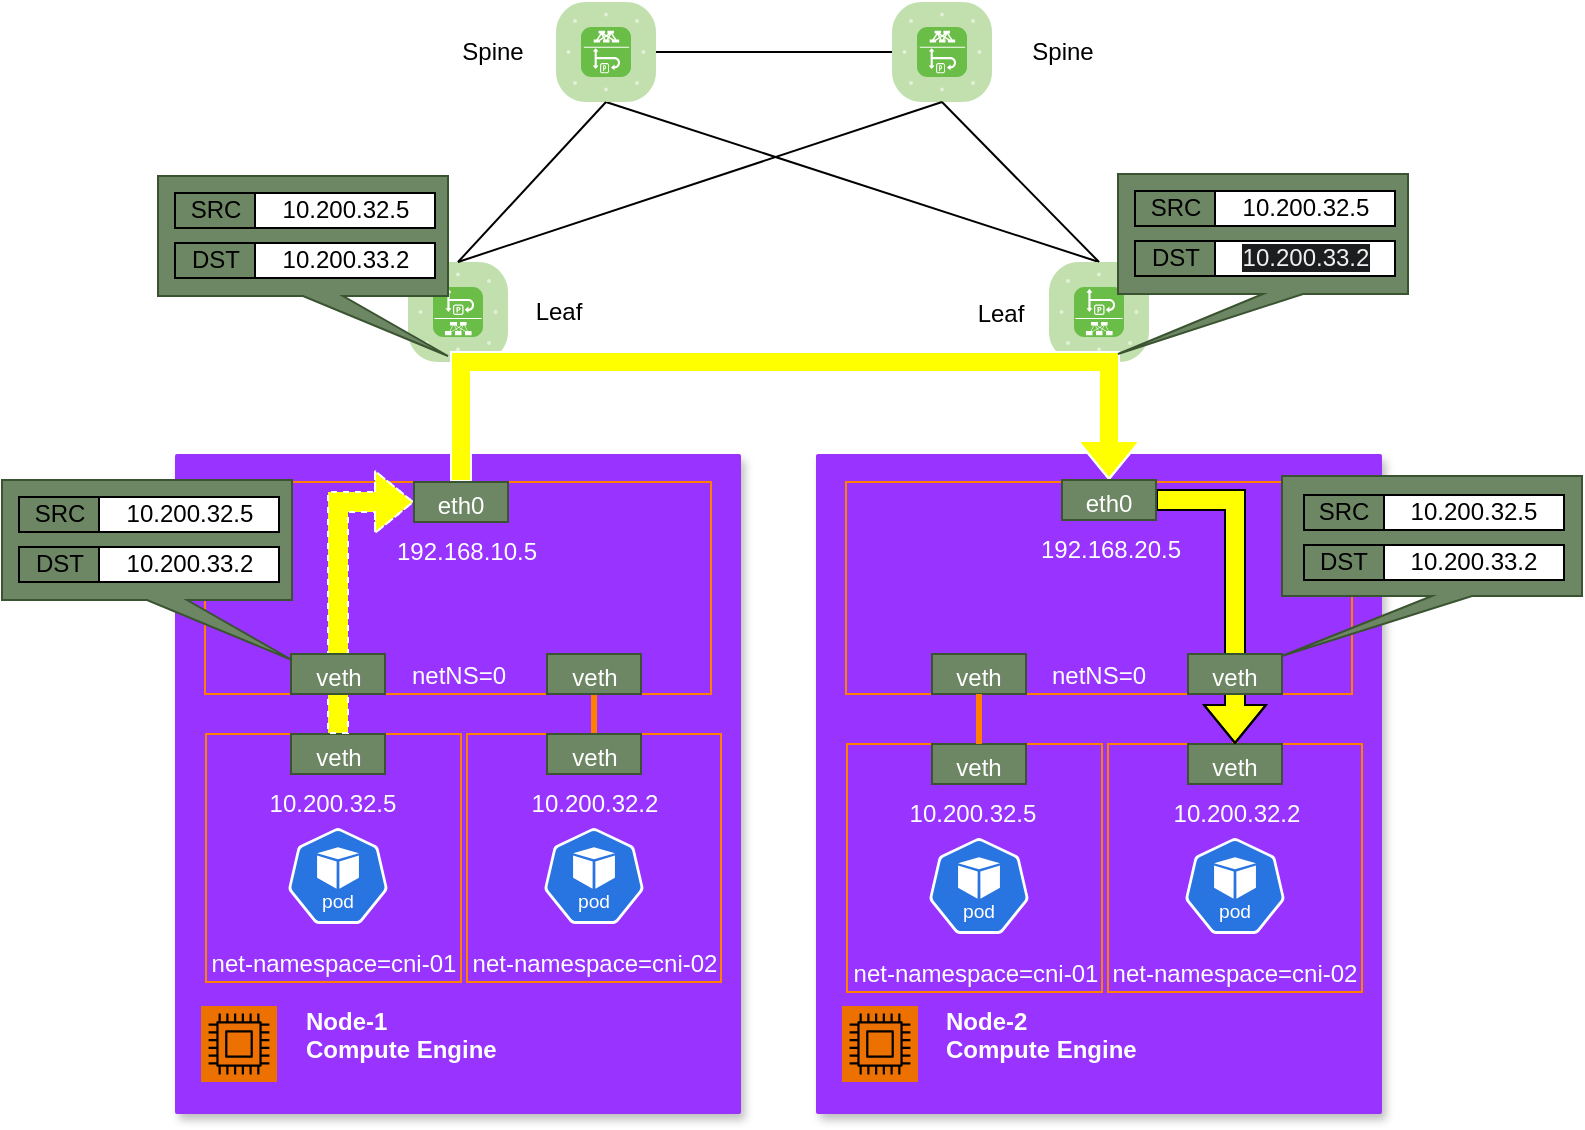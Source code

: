 <mxfile version="24.4.8" type="device">
  <diagram name="Page-1" id="EDOHpvj1QvBbbYQuMsdA">
    <mxGraphModel dx="1185" dy="1785" grid="1" gridSize="10" guides="1" tooltips="1" connect="1" arrows="1" fold="1" page="1" pageScale="1" pageWidth="850" pageHeight="1100" math="0" shadow="0">
      <root>
        <mxCell id="0" />
        <mxCell id="1" parent="0" />
        <mxCell id="nOk6LsAhlCukb59VjgZn-1" value="" style="strokeColor=none;shadow=1;strokeWidth=1;rounded=1;absoluteArcSize=1;arcSize=2;movable=1;resizable=1;rotatable=1;deletable=1;editable=1;locked=0;connectable=1;container=0;fillColor=#9933FF;" parent="1" vertex="1">
          <mxGeometry x="156.5" y="186" width="283" height="330" as="geometry" />
        </mxCell>
        <mxCell id="nOk6LsAhlCukb59VjgZn-46" style="edgeStyle=orthogonalEdgeStyle;rounded=0;orthogonalLoop=1;jettySize=auto;html=1;exitX=0.5;exitY=0;exitDx=0;exitDy=0;strokeColor=#FF8000;endArrow=none;endFill=0;strokeWidth=3;" parent="1" source="nOk6LsAhlCukb59VjgZn-45" target="nOk6LsAhlCukb59VjgZn-39" edge="1">
          <mxGeometry relative="1" as="geometry" />
        </mxCell>
        <mxCell id="nOk6LsAhlCukb59VjgZn-2" value="&lt;font color=&quot;#ffffff&quot;&gt;&lt;span style=&quot;text-wrap: nowrap;&quot;&gt;Node-1&lt;/span&gt;&lt;br style=&quot;forced-color-adjust: none; font-family: Helvetica; font-size: 12px; font-style: normal; font-variant-ligatures: normal; font-variant-caps: normal; letter-spacing: normal; orphans: 2; text-align: left; text-indent: 0px; text-transform: none; widows: 2; word-spacing: 0px; -webkit-text-stroke-width: 0px; white-space: nowrap; text-decoration-thickness: initial; text-decoration-style: initial; text-decoration-color: initial;&quot;&gt;&lt;span style=&quot;font-family: Helvetica; font-size: 12px; font-style: normal; font-variant-ligatures: normal; font-variant-caps: normal; letter-spacing: normal; orphans: 2; text-align: left; text-indent: 0px; text-transform: none; widows: 2; word-spacing: 0px; -webkit-text-stroke-width: 0px; white-space: nowrap; text-decoration-thickness: initial; text-decoration-style: initial; text-decoration-color: initial; float: none; display: inline !important;&quot;&gt;Compute Engine&lt;/span&gt;&lt;/font&gt;" style="text;whiteSpace=wrap;html=1;fontStyle=1" parent="1" vertex="1">
          <mxGeometry x="219.5" y="456" width="120" height="50" as="geometry" />
        </mxCell>
        <mxCell id="nOk6LsAhlCukb59VjgZn-3" value="" style="sketch=0;points=[[0,0,0],[0.25,0,0],[0.5,0,0],[0.75,0,0],[1,0,0],[0,1,0],[0.25,1,0],[0.5,1,0],[0.75,1,0],[1,1,0],[0,0.25,0],[0,0.5,0],[0,0.75,0],[1,0.25,0],[1,0.5,0],[1,0.75,0]];outlineConnect=0;fontColor=#232F3E;fillColor=#ED7100;strokeColor=none;dashed=0;verticalLabelPosition=bottom;verticalAlign=top;align=center;html=1;fontSize=12;fontStyle=0;aspect=fixed;shape=mxgraph.aws4.resourceIcon;resIcon=mxgraph.aws4.compute;" parent="1" vertex="1">
          <mxGeometry x="169.5" y="462" width="38" height="38" as="geometry" />
        </mxCell>
        <mxCell id="nOk6LsAhlCukb59VjgZn-23" value="&lt;font color=&quot;#ffffff&quot;&gt;netNS=0&lt;/font&gt;" style="outlineConnect=0;gradientColor=none;html=1;whiteSpace=wrap;fontSize=12;fontStyle=0;strokeColor=#FF8000;fillColor=none;verticalAlign=bottom;align=center;fontColor=#879196;spacingTop=3;" parent="1" vertex="1">
          <mxGeometry x="171.5" y="200" width="253" height="106" as="geometry" />
        </mxCell>
        <mxCell id="nOk6LsAhlCukb59VjgZn-39" value="&lt;font color=&quot;#ffffff&quot;&gt;veth&lt;/font&gt;" style="outlineConnect=0;html=1;whiteSpace=wrap;fontSize=12;fontStyle=0;strokeColor=#3A5431;fillColor=#6d8764;verticalAlign=middle;align=center;spacingTop=3;fontColor=#ffffff;" parent="1" vertex="1">
          <mxGeometry x="342.5" y="286" width="47" height="20" as="geometry" />
        </mxCell>
        <mxCell id="nOk6LsAhlCukb59VjgZn-40" value="&lt;font color=&quot;#ffffff&quot;&gt;net-namespace=cni-01&lt;/font&gt;" style="outlineConnect=0;gradientColor=none;html=1;whiteSpace=wrap;fontSize=12;fontStyle=0;strokeColor=#FF8000;fillColor=none;verticalAlign=bottom;align=center;fontColor=#879196;spacingTop=3;" parent="1" vertex="1">
          <mxGeometry x="172" y="326" width="127.5" height="124" as="geometry" />
        </mxCell>
        <mxCell id="nOk6LsAhlCukb59VjgZn-29" value="" style="aspect=fixed;sketch=0;html=1;dashed=0;whitespace=wrap;verticalLabelPosition=bottom;verticalAlign=top;fillColor=#2875E2;strokeColor=#ffffff;points=[[0.005,0.63,0],[0.1,0.2,0],[0.9,0.2,0],[0.5,0,0],[0.995,0.63,0],[0.72,0.99,0],[0.5,1,0],[0.28,0.99,0]];shape=mxgraph.kubernetes.icon2;kubernetesLabel=1;prIcon=pod" parent="1" vertex="1">
          <mxGeometry x="213" y="373" width="50" height="48" as="geometry" />
        </mxCell>
        <mxCell id="nOk6LsAhlCukb59VjgZn-41" value="&lt;font color=&quot;#ffffff&quot;&gt;veth&lt;/font&gt;" style="outlineConnect=0;html=1;whiteSpace=wrap;fontSize=12;fontStyle=0;strokeColor=#3A5431;fillColor=#6d8764;verticalAlign=middle;align=center;fontColor=#ffffff;spacingTop=3;" parent="1" vertex="1">
          <mxGeometry x="214.5" y="326" width="47" height="20" as="geometry" />
        </mxCell>
        <mxCell id="nOk6LsAhlCukb59VjgZn-43" value="&lt;span style=&quot;color: rgb(255, 255, 255);&quot;&gt;net-namespace=&lt;/span&gt;&lt;span style=&quot;color: rgb(255, 255, 255);&quot;&gt;cni-02&lt;/span&gt;" style="outlineConnect=0;gradientColor=none;html=1;whiteSpace=wrap;fontSize=12;fontStyle=0;strokeColor=#FF8000;fillColor=none;verticalAlign=bottom;align=center;fontColor=#879196;spacingTop=3;" parent="1" vertex="1">
          <mxGeometry x="302.5" y="326" width="127" height="124" as="geometry" />
        </mxCell>
        <mxCell id="nOk6LsAhlCukb59VjgZn-44" value="" style="aspect=fixed;sketch=0;html=1;dashed=0;whitespace=wrap;verticalLabelPosition=bottom;verticalAlign=top;fillColor=#2875E2;strokeColor=#ffffff;points=[[0.005,0.63,0],[0.1,0.2,0],[0.9,0.2,0],[0.5,0,0],[0.995,0.63,0],[0.72,0.99,0],[0.5,1,0],[0.28,0.99,0]];shape=mxgraph.kubernetes.icon2;kubernetesLabel=1;prIcon=pod" parent="1" vertex="1">
          <mxGeometry x="341" y="373" width="50" height="48" as="geometry" />
        </mxCell>
        <mxCell id="nOk6LsAhlCukb59VjgZn-45" value="&lt;font color=&quot;#ffffff&quot;&gt;veth&lt;/font&gt;" style="outlineConnect=0;html=1;whiteSpace=wrap;fontSize=12;fontStyle=0;strokeColor=#3A5431;fillColor=#6d8764;verticalAlign=middle;align=center;fontColor=#ffffff;spacingTop=3;" parent="1" vertex="1">
          <mxGeometry x="342.5" y="326" width="47" height="20" as="geometry" />
        </mxCell>
        <mxCell id="nOk6LsAhlCukb59VjgZn-47" value="10.200.32.5" style="text;html=1;align=center;verticalAlign=middle;resizable=0;points=[];autosize=1;strokeColor=none;fillColor=none;fontColor=#FFFFFF;" parent="1" vertex="1">
          <mxGeometry x="189.5" y="346" width="90" height="30" as="geometry" />
        </mxCell>
        <mxCell id="nOk6LsAhlCukb59VjgZn-48" value="10.200.32.2" style="text;html=1;align=center;verticalAlign=middle;resizable=0;points=[];autosize=1;strokeColor=none;fillColor=none;fontColor=#FFFFFF;" parent="1" vertex="1">
          <mxGeometry x="321" y="346" width="90" height="30" as="geometry" />
        </mxCell>
        <mxCell id="nOk6LsAhlCukb59VjgZn-88" value="" style="verticalLabelPosition=bottom;sketch=0;html=1;fillColor=#6ABD46;strokeColor=#ffffff;verticalAlign=top;align=center;points=[[0.085,0.085,0],[0.915,0.085,0],[0.915,0.915,0],[0.085,0.915,0],[0.25,0,0],[0.5,0,0],[0.75,0,0],[1,0.25,0],[1,0.5,0],[1,0.75,0],[0.75,1,0],[0.5,1,0],[0.25,1,0],[0,0.75,0],[0,0.5,0],[0,0.25,0]];pointerEvents=1;shape=mxgraph.cisco_safe.compositeIcon;bgIcon=mxgraph.cisco_safe.architecture.generic_appliance;resIcon=mxgraph.cisco_safe.architecture.aci_leaf_switch;" parent="1" vertex="1">
          <mxGeometry x="273" y="90" width="50" height="50" as="geometry" />
        </mxCell>
        <mxCell id="nOk6LsAhlCukb59VjgZn-93" style="rounded=0;orthogonalLoop=1;jettySize=auto;html=1;exitX=0.5;exitY=1;exitDx=0;exitDy=0;exitPerimeter=0;endArrow=none;endFill=0;entryX=0.5;entryY=0;entryDx=0;entryDy=0;entryPerimeter=0;" parent="1" source="nOk6LsAhlCukb59VjgZn-89" target="nOk6LsAhlCukb59VjgZn-90" edge="1">
          <mxGeometry relative="1" as="geometry" />
        </mxCell>
        <mxCell id="nOk6LsAhlCukb59VjgZn-89" value="" style="verticalLabelPosition=bottom;sketch=0;html=1;fillColor=#6ABD46;strokeColor=#ffffff;verticalAlign=top;align=center;points=[[0.085,0.085,0],[0.915,0.085,0],[0.915,0.915,0],[0.085,0.915,0],[0.25,0,0],[0.5,0,0],[0.75,0,0],[1,0.25,0],[1,0.5,0],[1,0.75,0],[0.75,1,0],[0.5,1,0],[0.25,1,0],[0,0.75,0],[0,0.5,0],[0,0.25,0]];pointerEvents=1;shape=mxgraph.cisco_safe.compositeIcon;bgIcon=mxgraph.cisco_safe.architecture.generic_appliance;resIcon=mxgraph.cisco_safe.architecture.aci_spine_switch;" parent="1" vertex="1">
          <mxGeometry x="347" y="-40" width="50" height="50" as="geometry" />
        </mxCell>
        <mxCell id="nOk6LsAhlCukb59VjgZn-90" value="" style="verticalLabelPosition=bottom;sketch=0;html=1;fillColor=#6ABD46;strokeColor=#ffffff;verticalAlign=top;align=center;points=[[0.085,0.085,0],[0.915,0.085,0],[0.915,0.915,0],[0.085,0.915,0],[0.25,0,0],[0.5,0,0],[0.75,0,0],[1,0.25,0],[1,0.5,0],[1,0.75,0],[0.75,1,0],[0.5,1,0],[0.25,1,0],[0,0.75,0],[0,0.5,0],[0,0.25,0]];pointerEvents=1;shape=mxgraph.cisco_safe.compositeIcon;bgIcon=mxgraph.cisco_safe.architecture.generic_appliance;resIcon=mxgraph.cisco_safe.architecture.aci_leaf_switch;" parent="1" vertex="1">
          <mxGeometry x="593.5" y="90" width="50" height="50" as="geometry" />
        </mxCell>
        <mxCell id="nOk6LsAhlCukb59VjgZn-91" value="" style="verticalLabelPosition=bottom;sketch=0;html=1;fillColor=#6ABD46;strokeColor=#ffffff;verticalAlign=top;align=center;points=[[0.085,0.085,0],[0.915,0.085,0],[0.915,0.915,0],[0.085,0.915,0],[0.25,0,0],[0.5,0,0],[0.75,0,0],[1,0.25,0],[1,0.5,0],[1,0.75,0],[0.75,1,0],[0.5,1,0],[0.25,1,0],[0,0.75,0],[0,0.5,0],[0,0.25,0]];pointerEvents=1;shape=mxgraph.cisco_safe.compositeIcon;bgIcon=mxgraph.cisco_safe.architecture.generic_appliance;resIcon=mxgraph.cisco_safe.architecture.aci_spine_switch;" parent="1" vertex="1">
          <mxGeometry x="515" y="-40" width="50" height="50" as="geometry" />
        </mxCell>
        <mxCell id="nOk6LsAhlCukb59VjgZn-92" style="rounded=0;orthogonalLoop=1;jettySize=auto;html=1;exitX=0.5;exitY=1;exitDx=0;exitDy=0;exitPerimeter=0;entryX=0.5;entryY=0;entryDx=0;entryDy=0;entryPerimeter=0;endArrow=none;endFill=0;" parent="1" source="nOk6LsAhlCukb59VjgZn-89" target="nOk6LsAhlCukb59VjgZn-88" edge="1">
          <mxGeometry relative="1" as="geometry" />
        </mxCell>
        <mxCell id="nOk6LsAhlCukb59VjgZn-94" style="rounded=0;orthogonalLoop=1;jettySize=auto;html=1;exitX=0.5;exitY=1;exitDx=0;exitDy=0;exitPerimeter=0;entryX=0.5;entryY=0;entryDx=0;entryDy=0;entryPerimeter=0;endArrow=none;endFill=0;" parent="1" source="nOk6LsAhlCukb59VjgZn-91" target="nOk6LsAhlCukb59VjgZn-88" edge="1">
          <mxGeometry relative="1" as="geometry" />
        </mxCell>
        <mxCell id="nOk6LsAhlCukb59VjgZn-96" style="rounded=0;orthogonalLoop=1;jettySize=auto;html=1;exitX=0.5;exitY=1;exitDx=0;exitDy=0;exitPerimeter=0;entryX=0.5;entryY=0;entryDx=0;entryDy=0;entryPerimeter=0;endArrow=none;endFill=0;" parent="1" source="nOk6LsAhlCukb59VjgZn-91" target="nOk6LsAhlCukb59VjgZn-90" edge="1">
          <mxGeometry relative="1" as="geometry" />
        </mxCell>
        <mxCell id="nOk6LsAhlCukb59VjgZn-97" value="Spine" style="text;html=1;align=center;verticalAlign=middle;resizable=0;points=[];autosize=1;strokeColor=none;fillColor=none;" parent="1" vertex="1">
          <mxGeometry x="575" y="-30" width="50" height="30" as="geometry" />
        </mxCell>
        <mxCell id="nOk6LsAhlCukb59VjgZn-98" value="Spine" style="text;html=1;align=center;verticalAlign=middle;resizable=0;points=[];autosize=1;strokeColor=none;fillColor=none;" parent="1" vertex="1">
          <mxGeometry x="290" y="-30" width="50" height="30" as="geometry" />
        </mxCell>
        <mxCell id="nOk6LsAhlCukb59VjgZn-99" value="Leaf" style="text;html=1;align=center;verticalAlign=middle;resizable=0;points=[];autosize=1;strokeColor=none;fillColor=none;" parent="1" vertex="1">
          <mxGeometry x="323" y="100" width="50" height="30" as="geometry" />
        </mxCell>
        <mxCell id="nOk6LsAhlCukb59VjgZn-100" value="Leaf" style="text;html=1;align=center;verticalAlign=middle;resizable=0;points=[];autosize=1;strokeColor=none;fillColor=none;" parent="1" vertex="1">
          <mxGeometry x="543.5" y="101" width="50" height="30" as="geometry" />
        </mxCell>
        <mxCell id="nOk6LsAhlCukb59VjgZn-101" style="edgeStyle=orthogonalEdgeStyle;rounded=0;orthogonalLoop=1;jettySize=auto;html=1;exitX=1;exitY=0.5;exitDx=0;exitDy=0;exitPerimeter=0;entryX=0;entryY=0.5;entryDx=0;entryDy=0;entryPerimeter=0;endArrow=none;endFill=0;" parent="1" source="nOk6LsAhlCukb59VjgZn-89" target="nOk6LsAhlCukb59VjgZn-91" edge="1">
          <mxGeometry relative="1" as="geometry" />
        </mxCell>
        <mxCell id="5oSO3rRYrwgDLAEp5UX4-22" style="edgeStyle=orthogonalEdgeStyle;rounded=0;orthogonalLoop=1;jettySize=auto;html=1;exitX=0.5;exitY=0;exitDx=0;exitDy=0;entryX=0;entryY=0.5;entryDx=0;entryDy=0;strokeColor=#FFFFFF;shape=flexArrow;fillColor=#FFFF00;dashed=1;" edge="1" parent="1" source="nOk6LsAhlCukb59VjgZn-41" target="5oSO3rRYrwgDLAEp5UX4-18">
          <mxGeometry relative="1" as="geometry" />
        </mxCell>
        <mxCell id="nOk6LsAhlCukb59VjgZn-38" value="&lt;font color=&quot;#ffffff&quot;&gt;veth&lt;/font&gt;" style="outlineConnect=0;html=1;whiteSpace=wrap;fontSize=12;fontStyle=0;strokeColor=#3A5431;fillColor=#6d8764;verticalAlign=middle;align=center;fontColor=#ffffff;spacingTop=3;" parent="1" vertex="1">
          <mxGeometry x="214.5" y="286" width="47" height="20" as="geometry" />
        </mxCell>
        <mxCell id="5oSO3rRYrwgDLAEp5UX4-1" value="" style="group" vertex="1" connectable="0" parent="1">
          <mxGeometry x="70" y="199" width="145" height="90" as="geometry" />
        </mxCell>
        <mxCell id="nOk6LsAhlCukb59VjgZn-103" value="" style="shape=callout;whiteSpace=wrap;html=1;perimeter=calloutPerimeter;fillColor=#6d8764;shadow=0;position2=1;fontColor=#ffffff;strokeColor=#3A5431;" parent="5oSO3rRYrwgDLAEp5UX4-1" vertex="1">
          <mxGeometry width="145" height="90" as="geometry" />
        </mxCell>
        <mxCell id="nOk6LsAhlCukb59VjgZn-105" value="SRC" style="rounded=0;whiteSpace=wrap;html=1;fillColor=none;" parent="5oSO3rRYrwgDLAEp5UX4-1" vertex="1">
          <mxGeometry x="8.5" y="8.5" width="40" height="17.5" as="geometry" />
        </mxCell>
        <mxCell id="nOk6LsAhlCukb59VjgZn-107" value="10.200.32.5" style="rounded=0;whiteSpace=wrap;html=1;" parent="5oSO3rRYrwgDLAEp5UX4-1" vertex="1">
          <mxGeometry x="48.5" y="8.5" width="90" height="17.5" as="geometry" />
        </mxCell>
        <mxCell id="nOk6LsAhlCukb59VjgZn-109" value="DST" style="rounded=0;whiteSpace=wrap;html=1;fillColor=none;" parent="5oSO3rRYrwgDLAEp5UX4-1" vertex="1">
          <mxGeometry x="8.5" y="33.5" width="40" height="17.5" as="geometry" />
        </mxCell>
        <mxCell id="nOk6LsAhlCukb59VjgZn-110" value="10.200.33.2" style="rounded=0;whiteSpace=wrap;html=1;" parent="5oSO3rRYrwgDLAEp5UX4-1" vertex="1">
          <mxGeometry x="48.5" y="33.5" width="90" height="17.5" as="geometry" />
        </mxCell>
        <mxCell id="5oSO3rRYrwgDLAEp5UX4-3" value="" style="strokeColor=none;shadow=1;strokeWidth=1;rounded=1;absoluteArcSize=1;arcSize=2;movable=1;resizable=1;rotatable=1;deletable=1;editable=1;locked=0;connectable=1;container=0;fillColor=#9933FF;" vertex="1" parent="1">
          <mxGeometry x="477" y="186" width="283" height="330" as="geometry" />
        </mxCell>
        <mxCell id="5oSO3rRYrwgDLAEp5UX4-4" style="edgeStyle=orthogonalEdgeStyle;rounded=0;orthogonalLoop=1;jettySize=auto;html=1;exitX=0.5;exitY=0;exitDx=0;exitDy=0;strokeColor=#FF8000;endArrow=none;endFill=0;strokeWidth=3;" edge="1" parent="1" source="5oSO3rRYrwgDLAEp5UX4-14" target="5oSO3rRYrwgDLAEp5UX4-8">
          <mxGeometry relative="1" as="geometry" />
        </mxCell>
        <mxCell id="5oSO3rRYrwgDLAEp5UX4-5" value="&lt;font color=&quot;#ffffff&quot;&gt;&lt;span style=&quot;text-wrap: nowrap;&quot;&gt;Node-2&lt;/span&gt;&lt;br style=&quot;forced-color-adjust: none; font-family: Helvetica; font-size: 12px; font-style: normal; font-variant-ligatures: normal; font-variant-caps: normal; letter-spacing: normal; orphans: 2; text-align: left; text-indent: 0px; text-transform: none; widows: 2; word-spacing: 0px; -webkit-text-stroke-width: 0px; white-space: nowrap; text-decoration-thickness: initial; text-decoration-style: initial; text-decoration-color: initial;&quot;&gt;&lt;span style=&quot;font-family: Helvetica; font-size: 12px; font-style: normal; font-variant-ligatures: normal; font-variant-caps: normal; letter-spacing: normal; orphans: 2; text-align: left; text-indent: 0px; text-transform: none; widows: 2; word-spacing: 0px; -webkit-text-stroke-width: 0px; white-space: nowrap; text-decoration-thickness: initial; text-decoration-style: initial; text-decoration-color: initial; float: none; display: inline !important;&quot;&gt;Compute Engine&lt;/span&gt;&lt;/font&gt;" style="text;whiteSpace=wrap;html=1;fontStyle=1" vertex="1" parent="1">
          <mxGeometry x="540" y="456" width="120" height="50" as="geometry" />
        </mxCell>
        <mxCell id="5oSO3rRYrwgDLAEp5UX4-6" value="" style="sketch=0;points=[[0,0,0],[0.25,0,0],[0.5,0,0],[0.75,0,0],[1,0,0],[0,1,0],[0.25,1,0],[0.5,1,0],[0.75,1,0],[1,1,0],[0,0.25,0],[0,0.5,0],[0,0.75,0],[1,0.25,0],[1,0.5,0],[1,0.75,0]];outlineConnect=0;fontColor=#232F3E;fillColor=#ED7100;strokeColor=none;dashed=0;verticalLabelPosition=bottom;verticalAlign=top;align=center;html=1;fontSize=12;fontStyle=0;aspect=fixed;shape=mxgraph.aws4.resourceIcon;resIcon=mxgraph.aws4.compute;" vertex="1" parent="1">
          <mxGeometry x="490" y="462" width="38" height="38" as="geometry" />
        </mxCell>
        <mxCell id="5oSO3rRYrwgDLAEp5UX4-7" value="&lt;font color=&quot;#ffffff&quot;&gt;netNS=0&lt;/font&gt;" style="outlineConnect=0;gradientColor=none;html=1;whiteSpace=wrap;fontSize=12;fontStyle=0;strokeColor=#FF8000;fillColor=none;verticalAlign=bottom;align=center;fontColor=#879196;spacingTop=3;" vertex="1" parent="1">
          <mxGeometry x="492" y="200" width="253" height="106" as="geometry" />
        </mxCell>
        <mxCell id="5oSO3rRYrwgDLAEp5UX4-9" value="&lt;font color=&quot;#ffffff&quot;&gt;net-namespace=cni-01&lt;/font&gt;" style="outlineConnect=0;gradientColor=none;html=1;whiteSpace=wrap;fontSize=12;fontStyle=0;strokeColor=#FF8000;fillColor=none;verticalAlign=bottom;align=center;fontColor=#879196;spacingTop=3;" vertex="1" parent="1">
          <mxGeometry x="492.5" y="331" width="127.5" height="124" as="geometry" />
        </mxCell>
        <mxCell id="5oSO3rRYrwgDLAEp5UX4-10" value="" style="aspect=fixed;sketch=0;html=1;dashed=0;whitespace=wrap;verticalLabelPosition=bottom;verticalAlign=top;fillColor=#2875E2;strokeColor=#ffffff;points=[[0.005,0.63,0],[0.1,0.2,0],[0.9,0.2,0],[0.5,0,0],[0.995,0.63,0],[0.72,0.99,0],[0.5,1,0],[0.28,0.99,0]];shape=mxgraph.kubernetes.icon2;kubernetesLabel=1;prIcon=pod" vertex="1" parent="1">
          <mxGeometry x="533.5" y="378" width="50" height="48" as="geometry" />
        </mxCell>
        <mxCell id="5oSO3rRYrwgDLAEp5UX4-11" value="&lt;font color=&quot;#ffffff&quot;&gt;veth&lt;/font&gt;" style="outlineConnect=0;html=1;whiteSpace=wrap;fontSize=12;fontStyle=0;strokeColor=#3A5431;fillColor=#6d8764;verticalAlign=middle;align=center;fontColor=#ffffff;spacingTop=3;" vertex="1" parent="1">
          <mxGeometry x="535" y="331" width="47" height="20" as="geometry" />
        </mxCell>
        <mxCell id="5oSO3rRYrwgDLAEp5UX4-12" value="&lt;span style=&quot;color: rgb(255, 255, 255);&quot;&gt;net-namespace=&lt;/span&gt;&lt;span style=&quot;color: rgb(255, 255, 255);&quot;&gt;cni-02&lt;/span&gt;" style="outlineConnect=0;gradientColor=none;html=1;whiteSpace=wrap;fontSize=12;fontStyle=0;strokeColor=#FF8000;fillColor=none;verticalAlign=bottom;align=center;fontColor=#879196;spacingTop=3;" vertex="1" parent="1">
          <mxGeometry x="623" y="331" width="127" height="124" as="geometry" />
        </mxCell>
        <mxCell id="5oSO3rRYrwgDLAEp5UX4-13" value="" style="aspect=fixed;sketch=0;html=1;dashed=0;whitespace=wrap;verticalLabelPosition=bottom;verticalAlign=top;fillColor=#2875E2;strokeColor=#ffffff;points=[[0.005,0.63,0],[0.1,0.2,0],[0.9,0.2,0],[0.5,0,0],[0.995,0.63,0],[0.72,0.99,0],[0.5,1,0],[0.28,0.99,0]];shape=mxgraph.kubernetes.icon2;kubernetesLabel=1;prIcon=pod" vertex="1" parent="1">
          <mxGeometry x="661.5" y="378" width="50" height="48" as="geometry" />
        </mxCell>
        <mxCell id="5oSO3rRYrwgDLAEp5UX4-14" value="&lt;font color=&quot;#ffffff&quot;&gt;veth&lt;/font&gt;" style="outlineConnect=0;html=1;whiteSpace=wrap;fontSize=12;fontStyle=0;strokeColor=#3A5431;fillColor=#6d8764;verticalAlign=middle;align=center;fontColor=#ffffff;spacingTop=3;" vertex="1" parent="1">
          <mxGeometry x="663" y="331" width="47" height="20" as="geometry" />
        </mxCell>
        <mxCell id="5oSO3rRYrwgDLAEp5UX4-15" value="10.200.32.5" style="text;html=1;align=center;verticalAlign=middle;resizable=0;points=[];autosize=1;strokeColor=none;fillColor=none;fontColor=#FFFFFF;" vertex="1" parent="1">
          <mxGeometry x="510" y="351" width="90" height="30" as="geometry" />
        </mxCell>
        <mxCell id="5oSO3rRYrwgDLAEp5UX4-16" value="10.200.32.2" style="text;html=1;align=center;verticalAlign=middle;resizable=0;points=[];autosize=1;strokeColor=none;fillColor=none;fontColor=#FFFFFF;" vertex="1" parent="1">
          <mxGeometry x="641.5" y="351" width="90" height="30" as="geometry" />
        </mxCell>
        <mxCell id="5oSO3rRYrwgDLAEp5UX4-17" value="&lt;font color=&quot;#ffffff&quot;&gt;veth&lt;/font&gt;" style="outlineConnect=0;html=1;whiteSpace=wrap;fontSize=12;fontStyle=0;strokeColor=#3A5431;fillColor=#6d8764;verticalAlign=middle;align=center;fontColor=#ffffff;spacingTop=3;" vertex="1" parent="1">
          <mxGeometry x="535" y="286" width="47" height="20" as="geometry" />
        </mxCell>
        <mxCell id="5oSO3rRYrwgDLAEp5UX4-23" style="edgeStyle=orthogonalEdgeStyle;rounded=0;orthogonalLoop=1;jettySize=auto;html=1;exitX=0.5;exitY=0;exitDx=0;exitDy=0;entryX=0.5;entryY=0;entryDx=0;entryDy=0;shape=flexArrow;fillColor=#FFFF00;strokeColor=#FFFFFF;" edge="1" parent="1" source="5oSO3rRYrwgDLAEp5UX4-18" target="5oSO3rRYrwgDLAEp5UX4-20">
          <mxGeometry relative="1" as="geometry">
            <Array as="points">
              <mxPoint x="300" y="140" />
              <mxPoint x="624" y="140" />
            </Array>
          </mxGeometry>
        </mxCell>
        <mxCell id="5oSO3rRYrwgDLAEp5UX4-18" value="&lt;font color=&quot;#ffffff&quot;&gt;eth0&lt;/font&gt;" style="outlineConnect=0;html=1;whiteSpace=wrap;fontSize=12;fontStyle=0;strokeColor=#3A5431;fillColor=#6d8764;verticalAlign=middle;align=center;fontColor=#ffffff;spacingTop=3;" vertex="1" parent="1">
          <mxGeometry x="276" y="200" width="47" height="20" as="geometry" />
        </mxCell>
        <mxCell id="5oSO3rRYrwgDLAEp5UX4-19" value="192.168.10.5" style="text;html=1;align=center;verticalAlign=middle;resizable=0;points=[];autosize=1;strokeColor=none;fillColor=none;fontColor=#FFFFFF;" vertex="1" parent="1">
          <mxGeometry x="257" y="220" width="90" height="30" as="geometry" />
        </mxCell>
        <mxCell id="5oSO3rRYrwgDLAEp5UX4-24" style="edgeStyle=orthogonalEdgeStyle;rounded=0;orthogonalLoop=1;jettySize=auto;html=1;exitX=1;exitY=0.5;exitDx=0;exitDy=0;shape=flexArrow;fillColor=#FFFF00;entryX=0.5;entryY=0;entryDx=0;entryDy=0;" edge="1" parent="1" source="5oSO3rRYrwgDLAEp5UX4-20" target="5oSO3rRYrwgDLAEp5UX4-12">
          <mxGeometry relative="1" as="geometry" />
        </mxCell>
        <mxCell id="5oSO3rRYrwgDLAEp5UX4-20" value="&lt;font color=&quot;#ffffff&quot;&gt;eth0&lt;/font&gt;" style="outlineConnect=0;html=1;whiteSpace=wrap;fontSize=12;fontStyle=0;strokeColor=#3A5431;fillColor=#6d8764;verticalAlign=middle;align=center;fontColor=#ffffff;spacingTop=3;" vertex="1" parent="1">
          <mxGeometry x="600" y="199" width="47" height="20" as="geometry" />
        </mxCell>
        <mxCell id="5oSO3rRYrwgDLAEp5UX4-21" value="192.168.20.5" style="text;html=1;align=center;verticalAlign=middle;resizable=0;points=[];autosize=1;strokeColor=none;fillColor=none;fontColor=#FFFFFF;" vertex="1" parent="1">
          <mxGeometry x="578.5" y="219" width="90" height="30" as="geometry" />
        </mxCell>
        <mxCell id="5oSO3rRYrwgDLAEp5UX4-8" value="&lt;font color=&quot;#ffffff&quot;&gt;veth&lt;/font&gt;" style="outlineConnect=0;html=1;whiteSpace=wrap;fontSize=12;fontStyle=0;strokeColor=#3A5431;fillColor=#6d8764;verticalAlign=middle;align=center;spacingTop=3;fontColor=#ffffff;" vertex="1" parent="1">
          <mxGeometry x="663" y="286" width="47" height="20" as="geometry" />
        </mxCell>
        <mxCell id="5oSO3rRYrwgDLAEp5UX4-2" value="" style="group" vertex="1" connectable="0" parent="1">
          <mxGeometry x="710" y="197" width="150" height="90" as="geometry" />
        </mxCell>
        <mxCell id="nOk6LsAhlCukb59VjgZn-104" value="" style="shape=callout;whiteSpace=wrap;html=1;perimeter=calloutPerimeter;fillColor=#6d8764;shadow=0;position2=0;fontColor=#ffffff;strokeColor=#3A5431;" parent="5oSO3rRYrwgDLAEp5UX4-2" vertex="1">
          <mxGeometry width="150" height="90" as="geometry" />
        </mxCell>
        <mxCell id="nOk6LsAhlCukb59VjgZn-111" value="SRC" style="rounded=0;whiteSpace=wrap;html=1;fillColor=none;" parent="5oSO3rRYrwgDLAEp5UX4-2" vertex="1">
          <mxGeometry x="11" y="9.5" width="40" height="17.5" as="geometry" />
        </mxCell>
        <mxCell id="nOk6LsAhlCukb59VjgZn-112" value="10.200.32.5" style="rounded=0;whiteSpace=wrap;html=1;" parent="5oSO3rRYrwgDLAEp5UX4-2" vertex="1">
          <mxGeometry x="51" y="9.5" width="90" height="17.5" as="geometry" />
        </mxCell>
        <mxCell id="nOk6LsAhlCukb59VjgZn-113" value="DST" style="rounded=0;whiteSpace=wrap;html=1;fillColor=none;" parent="5oSO3rRYrwgDLAEp5UX4-2" vertex="1">
          <mxGeometry x="11" y="34.5" width="40" height="17.5" as="geometry" />
        </mxCell>
        <mxCell id="nOk6LsAhlCukb59VjgZn-114" value="10.200.33.2" style="rounded=0;whiteSpace=wrap;html=1;" parent="5oSO3rRYrwgDLAEp5UX4-2" vertex="1">
          <mxGeometry x="51" y="34.5" width="90" height="17.5" as="geometry" />
        </mxCell>
        <mxCell id="5oSO3rRYrwgDLAEp5UX4-26" value="" style="group" vertex="1" connectable="0" parent="1">
          <mxGeometry x="628" y="46" width="145" height="90" as="geometry" />
        </mxCell>
        <mxCell id="nOk6LsAhlCukb59VjgZn-125" value="" style="shape=callout;whiteSpace=wrap;html=1;perimeter=calloutPerimeter;fillColor=#6d8764;shadow=0;position2=0;fontColor=#ffffff;strokeColor=#3A5431;" parent="5oSO3rRYrwgDLAEp5UX4-26" vertex="1">
          <mxGeometry width="145" height="90" as="geometry" />
        </mxCell>
        <mxCell id="nOk6LsAhlCukb59VjgZn-126" value="SRC" style="rounded=0;whiteSpace=wrap;html=1;fillColor=none;" parent="5oSO3rRYrwgDLAEp5UX4-26" vertex="1">
          <mxGeometry x="8.5" y="8.5" width="40" height="17.5" as="geometry" />
        </mxCell>
        <mxCell id="nOk6LsAhlCukb59VjgZn-127" value="10.200.32.5" style="rounded=0;whiteSpace=wrap;html=1;" parent="5oSO3rRYrwgDLAEp5UX4-26" vertex="1">
          <mxGeometry x="48.5" y="8.5" width="90" height="17.5" as="geometry" />
        </mxCell>
        <mxCell id="nOk6LsAhlCukb59VjgZn-128" value="DST" style="rounded=0;whiteSpace=wrap;html=1;fillColor=none;" parent="5oSO3rRYrwgDLAEp5UX4-26" vertex="1">
          <mxGeometry x="8.5" y="33.5" width="40" height="17.5" as="geometry" />
        </mxCell>
        <mxCell id="nOk6LsAhlCukb59VjgZn-129" value="&lt;span style=&quot;color: rgb(240, 240, 240); font-family: Helvetica; font-size: 12px; font-style: normal; font-variant-ligatures: normal; font-variant-caps: normal; font-weight: 400; letter-spacing: normal; orphans: 2; text-align: center; text-indent: 0px; text-transform: none; widows: 2; word-spacing: 0px; -webkit-text-stroke-width: 0px; white-space: normal; background-color: rgb(27, 29, 30); text-decoration-thickness: initial; text-decoration-style: initial; text-decoration-color: initial; display: inline !important; float: none;&quot;&gt;10.200.33.2&lt;/span&gt;" style="rounded=0;whiteSpace=wrap;html=1;" parent="5oSO3rRYrwgDLAEp5UX4-26" vertex="1">
          <mxGeometry x="48.5" y="33.5" width="90" height="17.5" as="geometry" />
        </mxCell>
        <mxCell id="5oSO3rRYrwgDLAEp5UX4-27" value="" style="group" vertex="1" connectable="0" parent="1">
          <mxGeometry x="148" y="47" width="145" height="90" as="geometry" />
        </mxCell>
        <mxCell id="nOk6LsAhlCukb59VjgZn-115" value="" style="shape=callout;whiteSpace=wrap;html=1;perimeter=calloutPerimeter;fillColor=#6d8764;shadow=0;position2=1;fontColor=#ffffff;strokeColor=#3A5431;" parent="5oSO3rRYrwgDLAEp5UX4-27" vertex="1">
          <mxGeometry width="145" height="90" as="geometry" />
        </mxCell>
        <mxCell id="nOk6LsAhlCukb59VjgZn-116" value="SRC" style="rounded=0;whiteSpace=wrap;html=1;fillColor=none;" parent="5oSO3rRYrwgDLAEp5UX4-27" vertex="1">
          <mxGeometry x="8.5" y="8.5" width="40" height="17.5" as="geometry" />
        </mxCell>
        <mxCell id="nOk6LsAhlCukb59VjgZn-117" value="10.200.32.5" style="rounded=0;whiteSpace=wrap;html=1;" parent="5oSO3rRYrwgDLAEp5UX4-27" vertex="1">
          <mxGeometry x="48.5" y="8.5" width="90" height="17.5" as="geometry" />
        </mxCell>
        <mxCell id="nOk6LsAhlCukb59VjgZn-118" value="DST" style="rounded=0;whiteSpace=wrap;html=1;fillColor=none;" parent="5oSO3rRYrwgDLAEp5UX4-27" vertex="1">
          <mxGeometry x="8.5" y="33.5" width="40" height="17.5" as="geometry" />
        </mxCell>
        <mxCell id="nOk6LsAhlCukb59VjgZn-119" value="10.200.33.2" style="rounded=0;whiteSpace=wrap;html=1;" parent="5oSO3rRYrwgDLAEp5UX4-27" vertex="1">
          <mxGeometry x="48.5" y="33.5" width="90" height="17.5" as="geometry" />
        </mxCell>
        <mxCell id="5oSO3rRYrwgDLAEp5UX4-28" style="edgeStyle=orthogonalEdgeStyle;rounded=0;orthogonalLoop=1;jettySize=auto;html=1;exitX=0.5;exitY=0;exitDx=0;exitDy=0;strokeColor=#FF8000;endArrow=none;endFill=0;strokeWidth=3;" edge="1" parent="1" source="5oSO3rRYrwgDLAEp5UX4-11" target="5oSO3rRYrwgDLAEp5UX4-17">
          <mxGeometry relative="1" as="geometry">
            <mxPoint x="376" y="336" as="sourcePoint" />
            <mxPoint x="376" y="316" as="targetPoint" />
          </mxGeometry>
        </mxCell>
      </root>
    </mxGraphModel>
  </diagram>
</mxfile>
